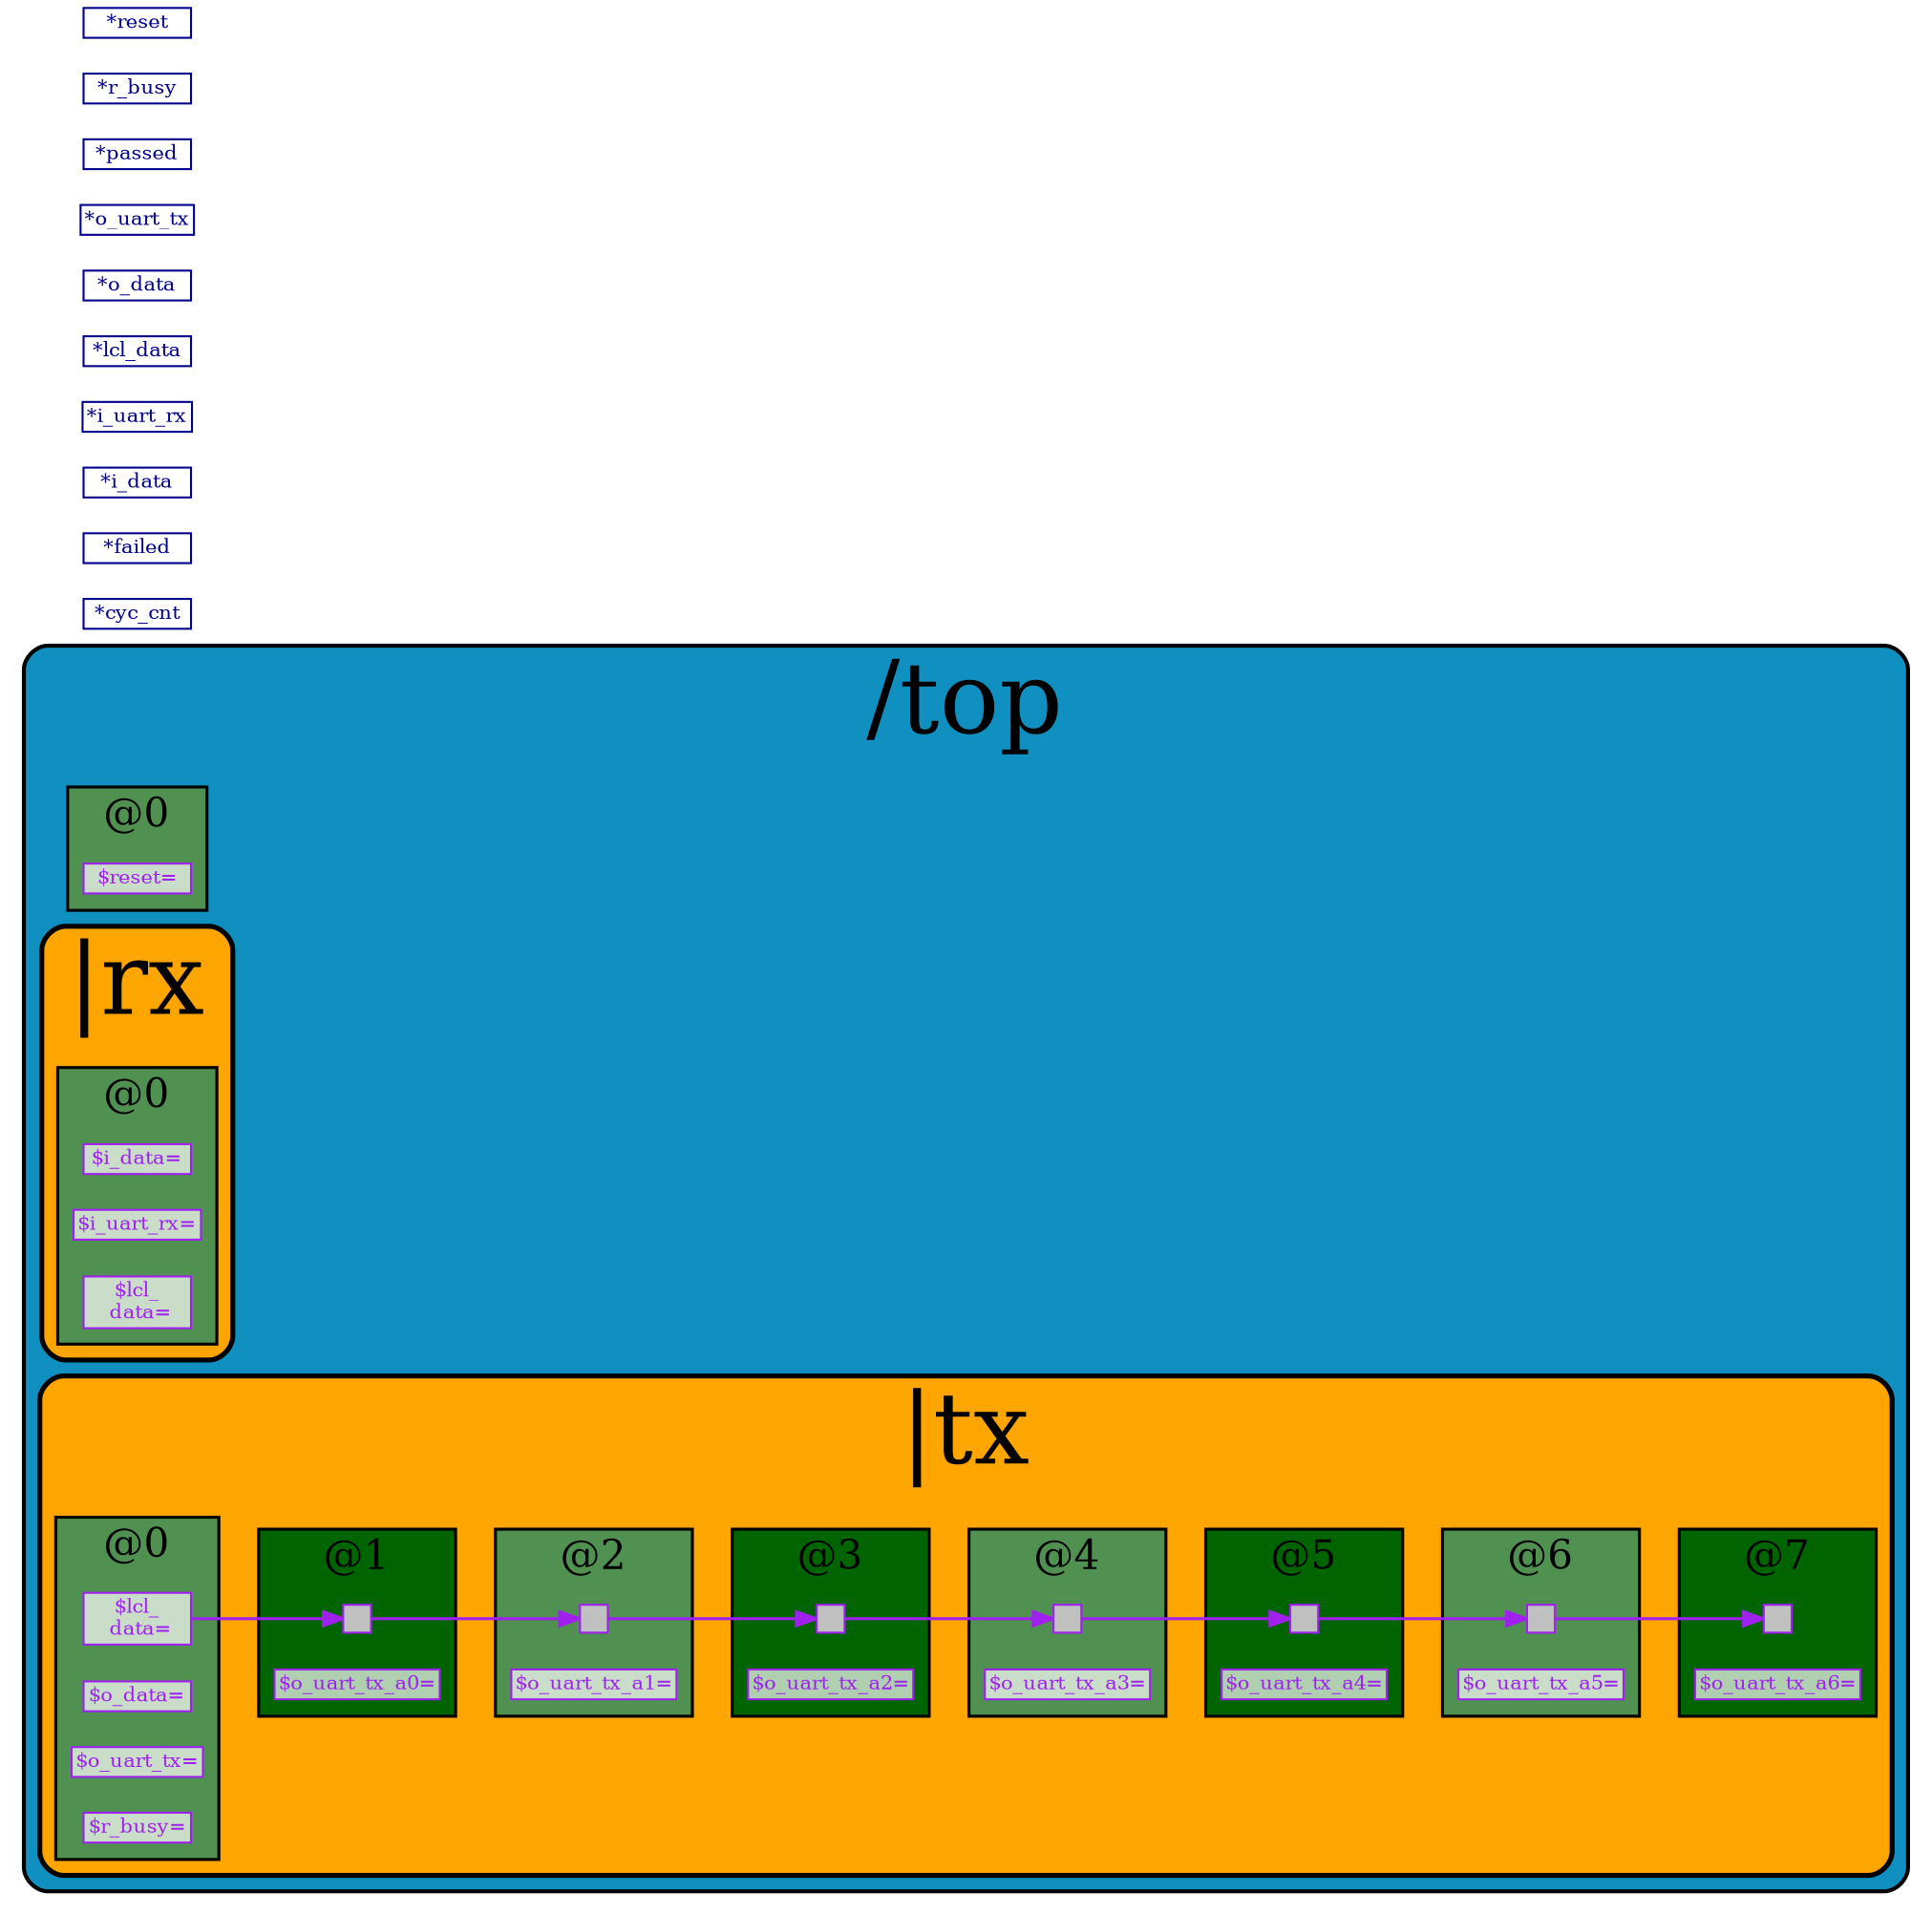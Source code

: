 // Generated by SandPiper(TM) 1.9-2018/02/11-beta from Redwood EDA.
// (Installed here: /home/devel/SandPiper_1.9-2018_02_11-beta_distro.)
// Redwood EDA does not claim intellectual property rights to this file and provides no warranty regarding its correctness or quality.


// Transaction Flow Graph:

strict digraph "top.tlv" {
   graph [layout = dot, rankdir = "LR", outputorder = edgesfirst, splines = ortho];
   node [layer = 4, shape = star, height = 0.02, style = filled, fontsize = 10, fontcolor = "purple", color = "purple", fillcolor = "#ffffffb0", penwidth = 1.0, margin = "0.03,0.03"];
   edge [layer = 3, weight = 4, penwidth = 1.5, color = "purple", fontcolor = "#00D000", labelfontcolor = "purple"];
   subgraph "cluster." {
      fillcolor = "#1090c0"
      style = "filled,rounded"
      penwidth = 2.0
      fontsize = 50
      tooltip = "/top"
      id = "id0{logical_entity=#Q##Q#}"
      label = "/top"
      subgraph "cluster.stage0" {
         "$reset@0" [fillcolor = "#ffffffb0", shape = box, label = "$reset=", id = "id1{logical_entity=#Q#$reset#Q#}", tooltip = "$reset = *reset;"];
      }
      subgraph "cluster.stage0" {
         style = "filled"
         fontsize = 20
         penwidth = 1.5
         label = "@0"
         id = "id2{logical_entity=#Q#|none@0#Q#}"
         tooltip = "@0"
         fillcolor = "#509050"
      }
      subgraph "cluster.|none" {
         fillcolor = "orange"
         style = "filled,rounded"
         penwidth = 2.5
         fontsize = 50
         tooltip = "|none"
         id = "id3{logical_entity=#Q#|none#Q#}"
         label = "|none"
      }
      subgraph "cluster.|rx" {
         fillcolor = "orange"
         style = "filled,rounded"
         penwidth = 2.5
         fontsize = 50
         tooltip = "|rx"
         id = "id4{logical_entity=#Q#|rx#Q#}"
         label = "|rx"
         subgraph "cluster.stage0" {
            "|rx$i_data@0" [fillcolor = "#ffffffb0", shape = box, label = "$i_data=", id = "id5{logical_entity=#Q#|rx$i_data#Q#}", tooltip = "$i_data[7:0] = *i_data;"];
         }
         subgraph "cluster.stage0" {
            "|rx$i_uart_rx@0" [fillcolor = "#ffffffb0", shape = box, label = "$i_uart_rx=", id = "id6{logical_entity=#Q#|rx$i_uart_rx#Q#}", tooltip = "$i_uart_rx = *i_uart_rx;"];
         }
         subgraph "cluster.stage0" {
            "|rx$lcl_data@0" [fillcolor = "#ffffffb0", shape = box, label = "$lcl_\n data=", id = "id7{logical_entity=#Q#|rx$lcl_data#Q#}", tooltip = "$lcl_data = 1`b0;"];
         }
         subgraph "cluster.stage0" {
            style = "filled"
            fontsize = 20
            penwidth = 1.5
            label = "@0"
            id = "id8{logical_entity=#Q#|rx@0#Q#}"
            tooltip = "|rx@0"
            fillcolor = "#509050"
         }
      }
      subgraph "cluster.|tx" {
         fillcolor = "orange"
         style = "filled,rounded"
         penwidth = 2.5
         fontsize = 50
         tooltip = "|tx"
         id = "id9{logical_entity=#Q#|tx#Q#}"
         label = "|tx"
         subgraph "cluster.stage0" {
            "|tx$lcl_data@0" [fillcolor = "#ffffffb0", shape = box, label = "$lcl_\n data=", id = "id10{logical_entity=#Q#|tx$lcl_data#Q#}", tooltip = "$lcl_data[7:0] = *lcl_data;"];
         }
         subgraph "cluster.stage1" {
            "|tx$lcl_data@1" [label = "", shape = box, fixedsize = true, width = 0.2, height = 0.2, penwidth = 1.0, shape = box, fillcolor = grey];
         }
         subgraph "cluster.stage2" {
            "|tx$lcl_data@2" [label = "", shape = box, fixedsize = true, width = 0.2, height = 0.2, penwidth = 1.0, shape = box, fillcolor = grey];
         }
         subgraph "cluster.stage3" {
            "|tx$lcl_data@3" [label = "", shape = box, fixedsize = true, width = 0.2, height = 0.2, penwidth = 1.0, shape = box, fillcolor = grey];
         }
         subgraph "cluster.stage4" {
            "|tx$lcl_data@4" [label = "", shape = box, fixedsize = true, width = 0.2, height = 0.2, penwidth = 1.0, shape = box, fillcolor = grey];
         }
         subgraph "cluster.stage5" {
            "|tx$lcl_data@5" [label = "", shape = box, fixedsize = true, width = 0.2, height = 0.2, penwidth = 1.0, shape = box, fillcolor = grey];
         }
         subgraph "cluster.stage6" {
            "|tx$lcl_data@6" [label = "", shape = box, fixedsize = true, width = 0.2, height = 0.2, penwidth = 1.0, shape = box, fillcolor = grey];
         }
         subgraph "cluster.stage7" {
            "|tx$lcl_data@7" [label = "", shape = box, fixedsize = true, width = 0.2, height = 0.2, penwidth = 1.0, shape = box, fillcolor = grey];
         }
         subgraph "cluster.stage0" {
            "|tx$o_data@0" [fillcolor = "#ffffffb0", shape = box, label = "$o_data=", id = "id18{logical_entity=#Q#|tx$o_data#Q#}", tooltip = "$o_data[7:0] = *o_data;"];
         }
         subgraph "cluster.stage0" {
            "|tx$o_uart_tx@0" [fillcolor = "#ffffffb0", shape = box, label = "$o_uart_tx=", id = "id19{logical_entity=#Q#|tx$o_uart_tx#Q#}", tooltip = "$o_uart_tx = *o_uart_tx;"];
         }
         subgraph "cluster.stage1" {
            "|tx$o_uart_tx_a0@1" [fillcolor = "#ffffffb0", shape = box, label = "$o_uart_tx_a0=", id = "id20{logical_entity=#Q#|tx$o_uart_tx_a0#Q#}", tooltip = "$o_uart_tx_a0 = 'x;"];
         }
         subgraph "cluster.stage2" {
            "|tx$o_uart_tx_a1@2" [fillcolor = "#ffffffb0", shape = box, label = "$o_uart_tx_a1=", id = "id21{logical_entity=#Q#|tx$o_uart_tx_a1#Q#}", tooltip = "$o_uart_tx_a1 = 'x;"];
         }
         subgraph "cluster.stage3" {
            "|tx$o_uart_tx_a2@3" [fillcolor = "#ffffffb0", shape = box, label = "$o_uart_tx_a2=", id = "id22{logical_entity=#Q#|tx$o_uart_tx_a2#Q#}", tooltip = "$o_uart_tx_a2 = 'x;"];
         }
         subgraph "cluster.stage4" {
            "|tx$o_uart_tx_a3@4" [fillcolor = "#ffffffb0", shape = box, label = "$o_uart_tx_a3=", id = "id23{logical_entity=#Q#|tx$o_uart_tx_a3#Q#}", tooltip = "$o_uart_tx_a3 = 'x;"];
         }
         subgraph "cluster.stage5" {
            "|tx$o_uart_tx_a4@5" [fillcolor = "#ffffffb0", shape = box, label = "$o_uart_tx_a4=", id = "id24{logical_entity=#Q#|tx$o_uart_tx_a4#Q#}", tooltip = "$o_uart_tx_a4 = 'x;"];
         }
         subgraph "cluster.stage6" {
            "|tx$o_uart_tx_a5@6" [fillcolor = "#ffffffb0", shape = box, label = "$o_uart_tx_a5=", id = "id25{logical_entity=#Q#|tx$o_uart_tx_a5#Q#}", tooltip = "$o_uart_tx_a5 = 'x;"];
         }
         subgraph "cluster.stage7" {
            "|tx$o_uart_tx_a6@7" [fillcolor = "#ffffffb0", shape = box, label = "$o_uart_tx_a6=", id = "id26{logical_entity=#Q#|tx$o_uart_tx_a6#Q#}", tooltip = "$o_uart_tx_a6 = 'x;"];
         }
         subgraph "cluster.stage0" {
            "|tx$r_busy@0" [fillcolor = "#ffffffb0", shape = box, label = "$r_busy=", id = "id27{logical_entity=#Q#|tx$r_busy#Q#}", tooltip = "$r_busy = *r_busy;"];
         }
         subgraph "cluster.stage0" {
            style = "filled"
            fontsize = 20
            penwidth = 1.5
            label = "@0"
            id = "id28{logical_entity=#Q#|tx@0#Q#}"
            tooltip = "|tx@0"
            fillcolor = "#509050"
         }
         subgraph "cluster.stage1" {
            style = "filled"
            fontsize = 20
            penwidth = 1.5
            label = "@1"
            id = "id29{logical_entity=#Q#|tx@2#Q#}"
            tooltip = "|tx@1"
            fillcolor = "darkgreen"
         }
         subgraph "cluster.stage2" {
            style = "filled"
            fontsize = 20
            penwidth = 1.5
            label = "@2"
            id = "id30{logical_entity=#Q#|tx@4#Q#}"
            tooltip = "|tx@2"
            fillcolor = "#509050"
         }
         subgraph "cluster.stage3" {
            style = "filled"
            fontsize = 20
            penwidth = 1.5
            label = "@3"
            id = "id31{logical_entity=#Q#|tx@6#Q#}"
            tooltip = "|tx@3"
            fillcolor = "darkgreen"
         }
         subgraph "cluster.stage4" {
            style = "filled"
            fontsize = 20
            penwidth = 1.5
            label = "@4"
            id = "id32{logical_entity=#Q#|tx@8#Q#}"
            tooltip = "|tx@4"
            fillcolor = "#509050"
         }
         subgraph "cluster.stage5" {
            style = "filled"
            fontsize = 20
            penwidth = 1.5
            label = "@5"
            id = "id33{logical_entity=#Q#|tx@10#Q#}"
            tooltip = "|tx@5"
            fillcolor = "darkgreen"
         }
         subgraph "cluster.stage6" {
            style = "filled"
            fontsize = 20
            penwidth = 1.5
            label = "@6"
            id = "id34{logical_entity=#Q#|tx@12#Q#}"
            tooltip = "|tx@6"
            fillcolor = "#509050"
         }
         subgraph "cluster.stage7" {
            style = "filled"
            fontsize = 20
            penwidth = 1.5
            label = "@7"
            id = "id35{logical_entity=#Q#|tx@14#Q#}"
            tooltip = "|tx@7"
            fillcolor = "darkgreen"
         }
      }
   }

"*cyc_cnt" [shape = box, color = "#00008b", fontcolor = "#00008b", fillcolor = white];
"*failed" [shape = box, color = "#00008b", fontcolor = "#00008b", fillcolor = white];
"*i_data" [shape = box, color = "#00008b", fontcolor = "#00008b", fillcolor = white];
"*i_uart_rx" [shape = box, color = "#00008b", fontcolor = "#00008b", fillcolor = white];
"*lcl_data" [shape = box, color = "#00008b", fontcolor = "#00008b", fillcolor = white];
"*o_data" [shape = box, color = "#00008b", fontcolor = "#00008b", fillcolor = white];
"*o_uart_tx" [shape = box, color = "#00008b", fontcolor = "#00008b", fillcolor = white];
"*passed" [shape = box, color = "#00008b", fontcolor = "#00008b", fillcolor = white];
"*r_busy" [shape = box, color = "#00008b", fontcolor = "#00008b", fillcolor = white];
"*reset" [shape = box, color = "#00008b", fontcolor = "#00008b", fillcolor = white];

"|tx$lcl_data@0" -> "|tx$lcl_data@1" [id = "id11{logical_entity=#Q#|tx$lcl_data#Q#}", weight = 10]
"|tx$lcl_data@1" -> "|tx$lcl_data@2" [id = "id12{logical_entity=#Q#|tx$lcl_data#Q#}", weight = 10]
"|tx$lcl_data@2" -> "|tx$lcl_data@3" [id = "id13{logical_entity=#Q#|tx$lcl_data#Q#}", weight = 10]
"|tx$lcl_data@3" -> "|tx$lcl_data@4" [id = "id14{logical_entity=#Q#|tx$lcl_data#Q#}", weight = 10]
"|tx$lcl_data@4" -> "|tx$lcl_data@5" [id = "id15{logical_entity=#Q#|tx$lcl_data#Q#}", weight = 10]
"|tx$lcl_data@5" -> "|tx$lcl_data@6" [id = "id16{logical_entity=#Q#|tx$lcl_data#Q#}", weight = 10]
"|tx$lcl_data@6" -> "|tx$lcl_data@7" [id = "id17{logical_entity=#Q#|tx$lcl_data#Q#}", weight = 10]
}